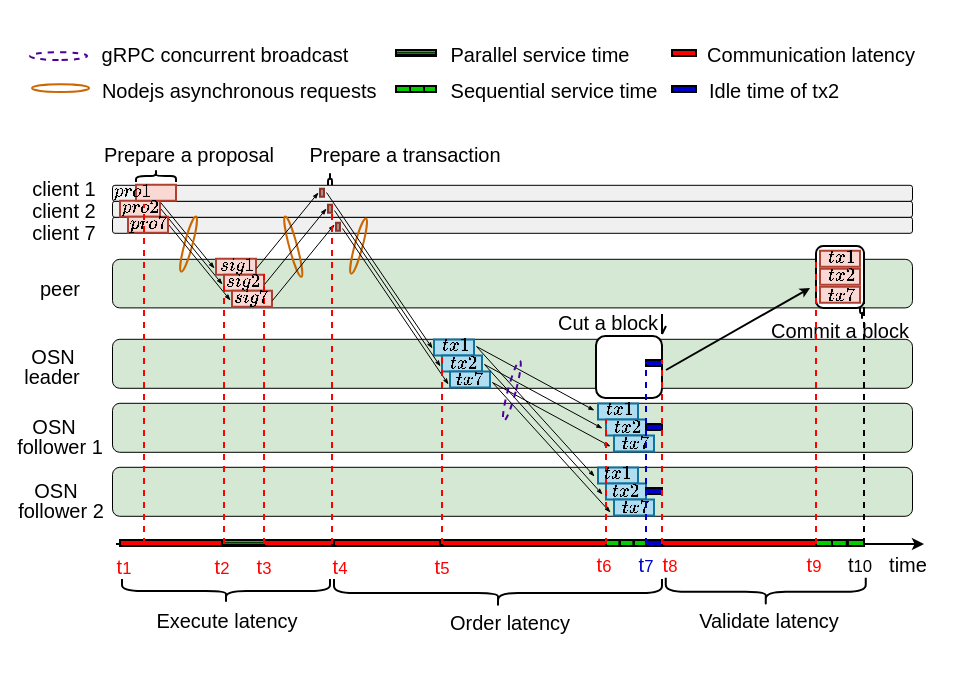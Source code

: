 <mxfile version="21.1.2" type="device">
  <diagram id="0vhZ1a2vEWbwYD3_x5Hq" name="第 1 页">
    <mxGraphModel dx="1014" dy="617" grid="1" gridSize="10" guides="1" tooltips="1" connect="1" arrows="1" fold="1" page="1" pageScale="1" pageWidth="827" pageHeight="1169" math="1" shadow="0">
      <root>
        <mxCell id="0" />
        <mxCell id="1" parent="0" />
        <mxCell id="Fxq-wvsZDKYLinho3GOP-20" value="" style="rounded=1;whiteSpace=wrap;html=1;strokeWidth=0.5;fillColor=#D5E8D4;strokeColor=#000000;" parent="1" vertex="1">
          <mxGeometry x="171" y="567.4" width="400" height="24.5" as="geometry" />
        </mxCell>
        <mxCell id="Fxq-wvsZDKYLinho3GOP-19" value="" style="rounded=1;whiteSpace=wrap;html=1;strokeWidth=0.5;fillColor=#D5E8D4;strokeColor=#000000;" parent="1" vertex="1">
          <mxGeometry x="171" y="527.4" width="400" height="24.3" as="geometry" />
        </mxCell>
        <mxCell id="Fxq-wvsZDKYLinho3GOP-18" value="" style="rounded=1;whiteSpace=wrap;html=1;strokeWidth=0.5;fillColor=#F0F0F0;strokeColor=#000000;" parent="1" vertex="1">
          <mxGeometry x="171" y="506.4" width="400" height="8" as="geometry" />
        </mxCell>
        <mxCell id="Fxq-wvsZDKYLinho3GOP-17" value="" style="rounded=1;whiteSpace=wrap;html=1;strokeWidth=0.5;fillColor=#F0F0F0;strokeColor=#000000;" parent="1" vertex="1">
          <mxGeometry x="171" y="498.4" width="400" height="8" as="geometry" />
        </mxCell>
        <mxCell id="Ra1UkYBC7Bc8kQ_S5JcI-1" value="" style="rounded=1;whiteSpace=wrap;html=1;strokeWidth=0.5;fillColor=#F0F0F0;strokeColor=#000000;glass=0;" parent="1" vertex="1">
          <mxGeometry x="171" y="490.4" width="400" height="8" as="geometry" />
        </mxCell>
        <mxCell id="Trnzre_r4BiW6Tw0E5rN-30" value="" style="shape=curlyBracket;whiteSpace=wrap;html=1;rounded=1;flipH=1;rotation=-90;" parent="1" vertex="1">
          <mxGeometry x="190" y="476" width="6" height="20" as="geometry" />
        </mxCell>
        <mxCell id="Trnzre_r4BiW6Tw0E5rN-31" value="&lt;h6 style=&quot;font-size: 10px;&quot;&gt;&lt;span style=&quot;font-weight: normal;&quot;&gt;&lt;font style=&quot;font-size: 10px; line-height: 0.2;&quot;&gt;Prepare a&amp;nbsp;&lt;/font&gt;proposal&lt;/span&gt;&lt;/h6&gt;" style="text;html=1;strokeColor=none;fillColor=none;align=center;verticalAlign=middle;whiteSpace=wrap;rounded=0;" parent="1" vertex="1">
          <mxGeometry x="160" y="447.33" width="99" height="55" as="geometry" />
        </mxCell>
        <mxCell id="Trnzre_r4BiW6Tw0E5rN-66" value="" style="shape=curlyBracket;whiteSpace=wrap;html=1;rounded=1;flipH=1;rotation=-90;" parent="1" vertex="1">
          <mxGeometry x="277" y="486.5" width="6" height="2" as="geometry" />
        </mxCell>
        <mxCell id="Trnzre_r4BiW6Tw0E5rN-67" value="&lt;h6 style=&quot;font-size: 10px;&quot;&gt;&lt;span style=&quot;font-weight: normal;&quot;&gt;&lt;font style=&quot;font-size: 10px; line-height: 0.2;&quot;&gt;Prepare a&amp;nbsp;&lt;/font&gt;transaction&lt;/span&gt;&lt;/h6&gt;" style="text;html=1;strokeColor=none;fillColor=none;align=center;verticalAlign=middle;whiteSpace=wrap;rounded=0;" parent="1" vertex="1">
          <mxGeometry x="264.25" y="447" width="106.75" height="55" as="geometry" />
        </mxCell>
        <mxCell id="Trnzre_r4BiW6Tw0E5rN-139" value="" style="verticalLabelPosition=bottom;verticalAlign=top;html=1;shape=mxgraph.basic.rect;fillColor2=none;strokeWidth=1;size=20;indent=5;fontSize=7;fillColor=#A38E8B;strokeColor=#8C3428;" parent="1" vertex="1">
          <mxGeometry x="275" y="492.33" width="2" height="4" as="geometry" />
        </mxCell>
        <mxCell id="Trnzre_r4BiW6Tw0E5rN-186" value="" style="strokeWidth=1;html=1;shape=mxgraph.flowchart.start_1;whiteSpace=wrap;labelBackgroundColor=none;fontSize=5;fillColor=none;rotation=90;strokeColor=#CC6600;fontStyle=1" parent="1" vertex="1">
          <mxGeometry x="143.31" y="427.79" width="3.94" height="28.51" as="geometry" />
        </mxCell>
        <mxCell id="Trnzre_r4BiW6Tw0E5rN-187" value="&lt;h6 style=&quot;&quot;&gt;&lt;font style=&quot;line-height: 0.2; font-weight: normal; font-size: 10px;&quot;&gt;Nodejs asynchronous requests&amp;nbsp;&lt;/font&gt;&lt;/h6&gt;" style="text;html=1;strokeColor=none;fillColor=none;align=center;verticalAlign=middle;whiteSpace=wrap;rounded=0;" parent="1" vertex="1">
          <mxGeometry x="161.25" y="416" width="149.75" height="55" as="geometry" />
        </mxCell>
        <mxCell id="Trnzre_r4BiW6Tw0E5rN-189" value="" style="strokeWidth=1;html=1;shape=mxgraph.flowchart.start_1;whiteSpace=wrap;labelBackgroundColor=none;fontSize=5;fillColor=none;rotation=90;dashed=1;strokeColor=#4C0099;fontStyle=1" parent="1" vertex="1">
          <mxGeometry x="142.31" y="411.79" width="3.94" height="28.51" as="geometry" />
        </mxCell>
        <mxCell id="Trnzre_r4BiW6Tw0E5rN-190" value="&lt;h6 style=&quot;&quot;&gt;&lt;font style=&quot;line-height: 0.2; font-weight: normal; font-size: 10px;&quot;&gt;gRPC concurrent broadcast&lt;/font&gt;&lt;/h6&gt;" style="text;html=1;strokeColor=none;fillColor=none;align=center;verticalAlign=middle;whiteSpace=wrap;rounded=0;" parent="1" vertex="1">
          <mxGeometry x="142.25" y="410" width="170.75" height="32" as="geometry" />
        </mxCell>
        <mxCell id="Trnzre_r4BiW6Tw0E5rN-220" value="&lt;h6 style=&quot;&quot;&gt;&lt;font style=&quot;font-weight: normal; font-size: 10px;&quot;&gt;client 1&lt;/font&gt;&lt;/h6&gt;" style="text;html=1;strokeColor=none;fillColor=none;align=center;verticalAlign=middle;whiteSpace=wrap;rounded=0;" parent="1" vertex="1">
          <mxGeometry x="117.25" y="464" width="60" height="55" as="geometry" />
        </mxCell>
        <mxCell id="Trnzre_r4BiW6Tw0E5rN-232" value="" style="shape=curlyBracket;whiteSpace=wrap;html=1;rounded=1;flipH=0;rotation=-90;flipV=1;" parent="1" vertex="1">
          <mxGeometry x="543" y="553.5" width="6" height="2" as="geometry" />
        </mxCell>
        <mxCell id="Trnzre_r4BiW6Tw0E5rN-237" value="&lt;h6 style=&quot;&quot;&gt;&lt;font style=&quot;font-size: 10px; font-weight: normal;&quot;&gt;time&lt;/font&gt;&lt;/h6&gt;" style="text;html=1;strokeColor=none;fillColor=none;align=center;verticalAlign=middle;whiteSpace=wrap;rounded=0;" parent="1" vertex="1">
          <mxGeometry x="539" y="652" width="60" height="55" as="geometry" />
        </mxCell>
        <mxCell id="Trnzre_r4BiW6Tw0E5rN-258" value="" style="shape=curlyBracket;whiteSpace=wrap;html=1;rounded=1;flipH=1;rotation=90;" parent="1" vertex="1">
          <mxGeometry x="222" y="641.45" width="12" height="104" as="geometry" />
        </mxCell>
        <mxCell id="Trnzre_r4BiW6Tw0E5rN-263" value="&lt;h6 style=&quot;&quot;&gt;&lt;span style=&quot;font-weight: 400;&quot;&gt;&lt;font style=&quot;font-size: 10px;&quot;&gt;Execute latency&lt;/font&gt;&lt;/span&gt;&lt;/h6&gt;" style="text;html=1;strokeColor=none;fillColor=none;align=center;verticalAlign=middle;whiteSpace=wrap;rounded=0;" parent="1" vertex="1">
          <mxGeometry x="186" y="680" width="85" height="55" as="geometry" />
        </mxCell>
        <mxCell id="Trnzre_r4BiW6Tw0E5rN-264" value="" style="shape=curlyBracket;whiteSpace=wrap;html=1;rounded=1;flipH=1;rotation=90;" parent="1" vertex="1">
          <mxGeometry x="357" y="612.5" width="14" height="164" as="geometry" />
        </mxCell>
        <UserObject label="&lt;font color=&quot;#ff0000&quot; style=&quot;&quot;&gt;&lt;span style=&quot;font-size: 10px;&quot;&gt;t&lt;/span&gt;&lt;span style=&quot;font-size: 8.333px;&quot;&gt;4&lt;/span&gt;&lt;/font&gt;" placeholders="1" name="Variable" id="Trnzre_r4BiW6Tw0E5rN-265">
          <mxCell style="text;html=1;strokeColor=none;fillColor=none;align=center;verticalAlign=middle;whiteSpace=wrap;overflow=hidden;dashed=1;labelBackgroundColor=none;fontSize=5;fontColor=#000000;" parent="1" vertex="1">
            <mxGeometry x="245" y="671" width="80" height="20" as="geometry" />
          </mxCell>
        </UserObject>
        <mxCell id="Trnzre_r4BiW6Tw0E5rN-266" value="&lt;h6 style=&quot;&quot;&gt;&lt;font size=&quot;1&quot; style=&quot;&quot;&gt;&lt;span style=&quot;font-weight: normal;&quot;&gt;Order latency&lt;/span&gt;&lt;/font&gt;&lt;/h6&gt;" style="text;html=1;strokeColor=none;fillColor=none;align=center;verticalAlign=middle;whiteSpace=wrap;rounded=0;" parent="1" vertex="1">
          <mxGeometry x="328.25" y="681" width="83.75" height="55" as="geometry" />
        </mxCell>
        <mxCell id="Trnzre_r4BiW6Tw0E5rN-268" value="&lt;h6 style=&quot;&quot;&gt;&lt;font size=&quot;1&quot; style=&quot;&quot;&gt;&lt;span style=&quot;font-weight: normal;&quot;&gt;Validate latency&lt;/span&gt;&lt;/font&gt;&lt;/h6&gt;" style="text;html=1;strokeColor=none;fillColor=none;align=center;verticalAlign=middle;whiteSpace=wrap;rounded=0;" parent="1" vertex="1">
          <mxGeometry x="457.25" y="680" width="84.75" height="55" as="geometry" />
        </mxCell>
        <mxCell id="vXWSQ5Rv11uB9TsXxkIm-41" value="&lt;h6 style=&quot;&quot;&gt;&lt;font style=&quot;font-weight: normal; font-size: 10px;&quot;&gt;OSN&lt;/font&gt;&lt;/h6&gt;" style="text;html=1;strokeColor=none;fillColor=none;align=center;verticalAlign=middle;whiteSpace=wrap;rounded=0;" parent="1" vertex="1">
          <mxGeometry x="134" y="548" width="15.25" height="55" as="geometry" />
        </mxCell>
        <mxCell id="vXWSQ5Rv11uB9TsXxkIm-64" value="" style="endArrow=classic;html=1;rounded=0;fontSize=7;strokeColor=#000000;strokeWidth=1;endSize=3;startSize=3;" parent="1" edge="1">
          <mxGeometry width="50" height="50" relative="1" as="geometry">
            <mxPoint x="173" y="670" as="sourcePoint" />
            <mxPoint x="577" y="670" as="targetPoint" />
          </mxGeometry>
        </mxCell>
        <UserObject label="&lt;font color=&quot;#ff0000&quot; style=&quot;&quot;&gt;&lt;span style=&quot;font-size: 10px;&quot;&gt;t&lt;/span&gt;&lt;span style=&quot;font-size: 8.333px;&quot;&gt;1&lt;/span&gt;&lt;/font&gt;" placeholders="1" name="Variable" id="vXWSQ5Rv11uB9TsXxkIm-89">
          <mxCell style="text;html=1;strokeColor=none;fillColor=none;align=center;verticalAlign=middle;whiteSpace=wrap;overflow=hidden;dashed=1;labelBackgroundColor=none;fontSize=5;fontColor=#000000;" parent="1" vertex="1">
            <mxGeometry x="137" y="671" width="80" height="20" as="geometry" />
          </mxCell>
        </UserObject>
        <mxCell id="Trnzre_r4BiW6Tw0E5rN-50" value="" style="endArrow=classicThin;html=1;rounded=0;fontSize=1;fontColor=#000000;strokeColor=#000000;strokeWidth=0.5;endSize=2;startSize=2;jumpSize=3;endFill=1;" parent="1" edge="1">
          <mxGeometry width="50" height="50" relative="1" as="geometry">
            <mxPoint x="191" y="494" as="sourcePoint" />
            <mxPoint x="222" y="532" as="targetPoint" />
          </mxGeometry>
        </mxCell>
        <mxCell id="Ra1UkYBC7Bc8kQ_S5JcI-10" value="&lt;h6 style=&quot;&quot;&gt;&lt;font style=&quot;font-weight: normal; font-size: 10px;&quot;&gt;peer&lt;/font&gt;&lt;/h6&gt;" style="text;html=1;strokeColor=none;fillColor=none;align=center;verticalAlign=middle;whiteSpace=wrap;rounded=0;" parent="1" vertex="1">
          <mxGeometry x="115.25" y="514" width="60" height="55" as="geometry" />
        </mxCell>
        <mxCell id="Ra1UkYBC7Bc8kQ_S5JcI-31" value="" style="verticalLabelPosition=bottom;verticalAlign=top;html=1;shape=mxgraph.basic.rect;fillColor2=none;strokeWidth=1;size=20;indent=5;fontSize=7;fillColor=#b1ddf0;strokeColor=#10739e;" parent="1" vertex="1">
          <mxGeometry x="332" y="567.8" width="20" height="8" as="geometry" />
        </mxCell>
        <mxCell id="vXWSQ5Rv11uB9TsXxkIm-88" value="" style="endArrow=classic;html=1;rounded=0;fontSize=1;fontColor=#000000;strokeColor=#000000;strokeWidth=1;endSize=2;startSize=2;jumpSize=3;" parent="1" edge="1">
          <mxGeometry width="50" height="50" relative="1" as="geometry">
            <mxPoint x="448" y="583" as="sourcePoint" />
            <mxPoint x="520" y="542" as="targetPoint" />
          </mxGeometry>
        </mxCell>
        <mxCell id="Ra1UkYBC7Bc8kQ_S5JcI-63" value="" style="shape=curlyBracket;whiteSpace=wrap;html=1;rounded=1;flipH=1;rotation=90;" parent="1" vertex="1">
          <mxGeometry x="490.88" y="643.88" width="14" height="100" as="geometry" />
        </mxCell>
        <mxCell id="Ra1UkYBC7Bc8kQ_S5JcI-69" value="&lt;font style=&quot;font-size: 8px;&quot;&gt;$$tx1$$&lt;/font&gt;" style="text;html=1;strokeColor=none;fillColor=none;align=center;verticalAlign=middle;whiteSpace=wrap;rounded=0;fontColor=#000000;" parent="1" vertex="1">
          <mxGeometry x="313.25" y="560" width="60" height="22" as="geometry" />
        </mxCell>
        <mxCell id="vXWSQ5Rv11uB9TsXxkIm-30" value="" style="strokeWidth=1;html=1;shape=mxgraph.flowchart.start_1;whiteSpace=wrap;labelBackgroundColor=none;fontSize=5;rotation=15;fillColor=none;strokeColor=#CC6600;" parent="1" vertex="1">
          <mxGeometry x="207.31" y="505.79" width="3.94" height="28.51" as="geometry" />
        </mxCell>
        <mxCell id="vXWSQ5Rv11uB9TsXxkIm-38" value="" style="strokeWidth=1;html=1;shape=mxgraph.flowchart.start_1;whiteSpace=wrap;labelBackgroundColor=none;fontSize=5;fontColor=#000000;fillColor=none;rotation=-15;strokeColor=#CC6600;" parent="1" vertex="1">
          <mxGeometry x="259.66" y="505.74" width="3.94" height="31.21" as="geometry" />
        </mxCell>
        <mxCell id="vXWSQ5Rv11uB9TsXxkIm-53" value="" style="strokeWidth=1;html=1;shape=mxgraph.flowchart.start_1;whiteSpace=wrap;labelBackgroundColor=none;fontSize=5;fillColor=none;rotation=15;strokeColor=#CC6600;" parent="1" vertex="1">
          <mxGeometry x="292.31" y="506.79" width="3.94" height="28.51" as="geometry" />
        </mxCell>
        <mxCell id="aoACPO_KVNHL25JApvIy-1" value="&lt;h6 style=&quot;&quot;&gt;&lt;font style=&quot;font-weight: normal; font-size: 10px;&quot;&gt;leader&lt;/font&gt;&lt;/h6&gt;" style="text;html=1;strokeColor=none;fillColor=none;align=center;verticalAlign=middle;whiteSpace=wrap;rounded=0;" parent="1" vertex="1">
          <mxGeometry x="123" y="558" width="36.25" height="55" as="geometry" />
        </mxCell>
        <mxCell id="aoACPO_KVNHL25JApvIy-4" value="&lt;h6 style=&quot;&quot;&gt;&lt;font style=&quot;font-weight: normal; font-size: 10px;&quot;&gt;OSN&lt;/font&gt;&lt;/h6&gt;" style="text;html=1;strokeColor=none;fillColor=none;align=center;verticalAlign=middle;whiteSpace=wrap;rounded=0;" parent="1" vertex="1">
          <mxGeometry x="131" y="583" width="22.25" height="55" as="geometry" />
        </mxCell>
        <mxCell id="aoACPO_KVNHL25JApvIy-5" value="&lt;h6 style=&quot;&quot;&gt;&lt;font style=&quot;font-weight: normal; font-size: 10px;&quot;&gt;follower 1&lt;/font&gt;&lt;/h6&gt;" style="text;html=1;strokeColor=none;fillColor=none;align=center;verticalAlign=middle;whiteSpace=wrap;rounded=0;" parent="1" vertex="1">
          <mxGeometry x="121" y="593" width="48.25" height="55" as="geometry" />
        </mxCell>
        <mxCell id="aoACPO_KVNHL25JApvIy-6" value="&lt;h6 style=&quot;&quot;&gt;&lt;font style=&quot;font-weight: normal; font-size: 10px;&quot;&gt;follower 2&lt;/font&gt;&lt;/h6&gt;" style="text;html=1;strokeColor=none;fillColor=none;align=center;verticalAlign=middle;whiteSpace=wrap;rounded=0;" parent="1" vertex="1">
          <mxGeometry x="122" y="625" width="47.25" height="55" as="geometry" />
        </mxCell>
        <mxCell id="aoACPO_KVNHL25JApvIy-7" value="&lt;h6 style=&quot;&quot;&gt;&lt;font style=&quot;font-weight: normal; font-size: 10px;&quot;&gt;OSN&lt;/font&gt;&lt;/h6&gt;" style="text;html=1;strokeColor=none;fillColor=none;align=center;verticalAlign=middle;whiteSpace=wrap;rounded=0;" parent="1" vertex="1">
          <mxGeometry x="129" y="615" width="28.25" height="55" as="geometry" />
        </mxCell>
        <mxCell id="FMVHNKBBkChkBREBz5Vj-24" value="" style="endArrow=none;html=1;rounded=0;fontSize=7;strokeColor=#000000;strokeWidth=1;fillColor=#dae8fc;" parent="1" edge="1">
          <mxGeometry width="50" height="50" relative="1" as="geometry">
            <mxPoint x="247" y="670" as="sourcePoint" />
            <mxPoint x="227" y="670" as="targetPoint" />
          </mxGeometry>
        </mxCell>
        <mxCell id="FMVHNKBBkChkBREBz5Vj-28" value="&lt;h6 style=&quot;font-size: 10px;&quot;&gt;&lt;span style=&quot;font-weight: 400;&quot;&gt;Cut a block&lt;/span&gt;&lt;/h6&gt;" style="text;html=1;strokeColor=none;fillColor=none;align=center;verticalAlign=middle;whiteSpace=wrap;rounded=0;" parent="1" vertex="1">
          <mxGeometry x="389.25" y="531" width="60" height="55" as="geometry" />
        </mxCell>
        <UserObject label="&lt;font color=&quot;#ff0000&quot;&gt;&lt;span style=&quot;font-size: 10px;&quot;&gt;t&lt;/span&gt;&lt;span style=&quot;font-size: 8.333px;&quot;&gt;8&lt;/span&gt;&lt;/font&gt;" placeholders="1" name="Variable" id="HjVRoFES-z4ZsDLajOuJ-17">
          <mxCell style="text;html=1;strokeColor=none;fillColor=none;align=center;verticalAlign=middle;whiteSpace=wrap;overflow=hidden;dashed=1;labelBackgroundColor=none;fontSize=5;fontColor=#000000;" parent="1" vertex="1">
            <mxGeometry x="410" y="670" width="80" height="20" as="geometry" />
          </mxCell>
        </UserObject>
        <UserObject label="&lt;span style=&quot;font-size: 10px;&quot;&gt;t&lt;/span&gt;&lt;span style=&quot;font-size: 8.333px;&quot;&gt;10&lt;/span&gt;" placeholders="1" name="Variable" id="HjVRoFES-z4ZsDLajOuJ-19">
          <mxCell style="text;html=1;strokeColor=none;fillColor=none;align=center;verticalAlign=middle;whiteSpace=wrap;overflow=hidden;dashed=1;labelBackgroundColor=none;fontSize=5;fontColor=#000000;" parent="1" vertex="1">
            <mxGeometry x="505" y="670" width="80" height="20" as="geometry" />
          </mxCell>
        </UserObject>
        <mxCell id="R_TfO7n2XVrTC__6ODI5-11" value="" style="rounded=1;whiteSpace=wrap;html=1;" parent="1" vertex="1">
          <mxGeometry x="413" y="566" width="33" height="31" as="geometry" />
        </mxCell>
        <mxCell id="FMVHNKBBkChkBREBz5Vj-29" value="&lt;h6 style=&quot;font-size: 10px;&quot;&gt;&lt;span style=&quot;font-weight: 400;&quot;&gt;Commit a block&lt;/span&gt;&lt;/h6&gt;" style="text;html=1;strokeColor=none;fillColor=none;align=center;verticalAlign=middle;whiteSpace=wrap;rounded=0;" parent="1" vertex="1">
          <mxGeometry x="498.25" y="535" width="73.75" height="55" as="geometry" />
        </mxCell>
        <UserObject label="&lt;font color=&quot;#0000cc&quot;&gt;&lt;span style=&quot;font-size: 10px;&quot;&gt;t&lt;/span&gt;&lt;span style=&quot;font-size: 8.333px;&quot;&gt;7&lt;/span&gt;&lt;/font&gt;" placeholders="1" name="Variable" id="R_TfO7n2XVrTC__6ODI5-14">
          <mxCell style="text;html=1;strokeColor=none;fillColor=none;align=center;verticalAlign=middle;whiteSpace=wrap;overflow=hidden;dashed=1;labelBackgroundColor=none;fontSize=5;fontColor=#000000;" parent="1" vertex="1">
            <mxGeometry x="398" y="670" width="80" height="20" as="geometry" />
          </mxCell>
        </UserObject>
        <UserObject label="&lt;font color=&quot;#ff0000&quot; style=&quot;&quot;&gt;&lt;span style=&quot;font-size: 10px;&quot;&gt;t&lt;/span&gt;&lt;span style=&quot;font-size: 8.333px;&quot;&gt;2&lt;/span&gt;&lt;/font&gt;" placeholders="1" name="Variable" id="PxduduCyMUjNgnI8uYfy-7">
          <mxCell style="text;html=1;strokeColor=none;fillColor=none;align=center;verticalAlign=middle;whiteSpace=wrap;overflow=hidden;dashed=1;labelBackgroundColor=none;fontSize=5;fontColor=#000000;" parent="1" vertex="1">
            <mxGeometry x="186" y="671" width="80" height="20" as="geometry" />
          </mxCell>
        </UserObject>
        <UserObject label="&lt;font color=&quot;#ff0000&quot; style=&quot;&quot;&gt;&lt;span style=&quot;font-size: 10px;&quot;&gt;t&lt;/span&gt;&lt;span style=&quot;font-size: 8.333px;&quot;&gt;3&lt;/span&gt;&lt;/font&gt;" placeholders="1" name="Variable" id="PxduduCyMUjNgnI8uYfy-8">
          <mxCell style="text;html=1;strokeColor=none;fillColor=none;align=center;verticalAlign=middle;whiteSpace=wrap;overflow=hidden;dashed=1;labelBackgroundColor=none;fontSize=5;fontColor=#000000;" parent="1" vertex="1">
            <mxGeometry x="207" y="671" width="80" height="20" as="geometry" />
          </mxCell>
        </UserObject>
        <UserObject label="&lt;font color=&quot;#ff0000&quot; style=&quot;&quot;&gt;&lt;span style=&quot;font-size: 10px;&quot;&gt;t&lt;/span&gt;&lt;span style=&quot;font-size: 8.333px;&quot;&gt;5&lt;/span&gt;&lt;/font&gt;" placeholders="1" name="Variable" id="PxduduCyMUjNgnI8uYfy-11">
          <mxCell style="text;html=1;strokeColor=none;fillColor=none;align=center;verticalAlign=middle;whiteSpace=wrap;overflow=hidden;dashed=1;labelBackgroundColor=none;fontSize=5;fontColor=#000000;" parent="1" vertex="1">
            <mxGeometry x="296" y="671" width="80" height="20" as="geometry" />
          </mxCell>
        </UserObject>
        <UserObject label="&lt;font color=&quot;#ff0000&quot; style=&quot;&quot;&gt;&lt;span style=&quot;font-size: 10px;&quot;&gt;t&lt;/span&gt;&lt;span style=&quot;font-size: 8.333px;&quot;&gt;6&lt;/span&gt;&lt;/font&gt;" placeholders="1" name="Variable" id="PxduduCyMUjNgnI8uYfy-17">
          <mxCell style="text;html=1;strokeColor=none;fillColor=none;align=center;verticalAlign=middle;whiteSpace=wrap;overflow=hidden;dashed=1;labelBackgroundColor=none;fontSize=5;fontColor=#000000;" parent="1" vertex="1">
            <mxGeometry x="377" y="670" width="80" height="20" as="geometry" />
          </mxCell>
        </UserObject>
        <UserObject label="&lt;font color=&quot;#ff0000&quot;&gt;&lt;span style=&quot;font-size: 10px;&quot;&gt;t&lt;/span&gt;&lt;span style=&quot;font-size: 8.333px;&quot;&gt;9&lt;/span&gt;&lt;/font&gt;" placeholders="1" name="Variable" id="PxduduCyMUjNgnI8uYfy-20">
          <mxCell style="text;html=1;strokeColor=none;fillColor=none;align=center;verticalAlign=middle;whiteSpace=wrap;overflow=hidden;dashed=1;labelBackgroundColor=none;fontSize=5;fontColor=#000000;" parent="1" vertex="1">
            <mxGeometry x="482" y="670" width="80" height="20" as="geometry" />
          </mxCell>
        </UserObject>
        <mxCell id="wejyW3TpLPZqRhK-sgEW-1" value="" style="rounded=0;whiteSpace=wrap;html=1;fillColor=#0000CC;" parent="1" vertex="1">
          <mxGeometry x="438" y="668" width="8" height="3" as="geometry" />
        </mxCell>
        <mxCell id="wejyW3TpLPZqRhK-sgEW-5" value="" style="rounded=0;whiteSpace=wrap;html=1;fillColor=#FF0000;" parent="1" vertex="1">
          <mxGeometry x="446" y="668" width="77" height="3" as="geometry" />
        </mxCell>
        <mxCell id="wejyW3TpLPZqRhK-sgEW-7" value="" style="rounded=0;whiteSpace=wrap;html=1;fillColor=#FF0000;" parent="1" vertex="1">
          <mxGeometry x="175" y="668" width="51" height="3" as="geometry" />
        </mxCell>
        <mxCell id="wejyW3TpLPZqRhK-sgEW-8" value="" style="rounded=0;whiteSpace=wrap;html=1;fillColor=#00CC00;" parent="1" vertex="1">
          <mxGeometry x="227" y="668" width="20" height="3" as="geometry" />
        </mxCell>
        <mxCell id="wejyW3TpLPZqRhK-sgEW-9" value="" style="rounded=0;whiteSpace=wrap;html=1;fillColor=#FF0000;" parent="1" vertex="1">
          <mxGeometry x="247" y="668" width="34" height="3" as="geometry" />
        </mxCell>
        <mxCell id="wejyW3TpLPZqRhK-sgEW-10" value="" style="rounded=0;whiteSpace=wrap;html=1;fillColor=#FF0000;" parent="1" vertex="1">
          <mxGeometry x="282" y="668" width="53" height="3" as="geometry" />
        </mxCell>
        <mxCell id="wejyW3TpLPZqRhK-sgEW-11" value="" style="rounded=0;whiteSpace=wrap;html=1;fillColor=#FF0000;" parent="1" vertex="1">
          <mxGeometry x="336" y="668" width="82" height="3" as="geometry" />
        </mxCell>
        <mxCell id="wejyW3TpLPZqRhK-sgEW-15" value="" style="rounded=0;whiteSpace=wrap;html=1;fillColor=#0000CC;" parent="1" vertex="1">
          <mxGeometry x="438" y="578" width="8" height="3" as="geometry" />
        </mxCell>
        <mxCell id="wejyW3TpLPZqRhK-sgEW-18" value="" style="rounded=0;whiteSpace=wrap;html=1;fillColor=#00CC00;" parent="1" vertex="1">
          <mxGeometry x="418" y="668" width="6.7" height="3" as="geometry" />
        </mxCell>
        <mxCell id="wejyW3TpLPZqRhK-sgEW-21" value="" style="rounded=0;whiteSpace=wrap;html=1;fillColor=#00CC00;" parent="1" vertex="1">
          <mxGeometry x="425" y="668" width="6.7" height="3" as="geometry" />
        </mxCell>
        <mxCell id="wejyW3TpLPZqRhK-sgEW-22" value="" style="rounded=0;whiteSpace=wrap;html=1;fillColor=#00CC00;" parent="1" vertex="1">
          <mxGeometry x="432" y="668" width="6" height="3" as="geometry" />
        </mxCell>
        <mxCell id="wejyW3TpLPZqRhK-sgEW-24" value="" style="rounded=0;whiteSpace=wrap;html=1;fillColor=#00CC00;" parent="1" vertex="1">
          <mxGeometry x="523" y="668" width="8" height="3" as="geometry" />
        </mxCell>
        <mxCell id="wejyW3TpLPZqRhK-sgEW-25" value="" style="rounded=0;whiteSpace=wrap;html=1;fillColor=#00CC00;" parent="1" vertex="1">
          <mxGeometry x="531" y="668" width="7.4" height="3" as="geometry" />
        </mxCell>
        <mxCell id="wejyW3TpLPZqRhK-sgEW-27" value="" style="rounded=0;whiteSpace=wrap;html=1;fillColor=#00CC00;" parent="1" vertex="1">
          <mxGeometry x="539" y="668" width="8" height="3" as="geometry" />
        </mxCell>
        <mxCell id="yO8zG4FUuS4UY9r1wQg6-3" value="" style="endArrow=none;html=1;rounded=0;strokeWidth=0.5;" parent="1" edge="1">
          <mxGeometry width="50" height="50" relative="1" as="geometry">
            <mxPoint x="227" y="670" as="sourcePoint" />
            <mxPoint x="247" y="670" as="targetPoint" />
          </mxGeometry>
        </mxCell>
        <mxCell id="yO8zG4FUuS4UY9r1wQg6-4" value="" style="endArrow=none;html=1;rounded=0;strokeWidth=0.5;" parent="1" edge="1">
          <mxGeometry width="50" height="50" relative="1" as="geometry">
            <mxPoint x="227" y="669.15" as="sourcePoint" />
            <mxPoint x="247" y="669.15" as="targetPoint" />
          </mxGeometry>
        </mxCell>
        <mxCell id="pCSCM9EgIc3GYl6bfJL9-2" value="" style="endArrow=none;html=1;rounded=0;fontSize=7;strokeColor=#000000;strokeWidth=1;fillColor=#dae8fc;" parent="1" edge="1">
          <mxGeometry width="50" height="50" relative="1" as="geometry">
            <mxPoint x="333" y="425" as="sourcePoint" />
            <mxPoint x="313" y="425" as="targetPoint" />
          </mxGeometry>
        </mxCell>
        <mxCell id="pCSCM9EgIc3GYl6bfJL9-3" value="" style="rounded=0;whiteSpace=wrap;html=1;fillColor=#00CC00;" parent="1" vertex="1">
          <mxGeometry x="313" y="423" width="20" height="3" as="geometry" />
        </mxCell>
        <mxCell id="pCSCM9EgIc3GYl6bfJL9-4" value="" style="endArrow=none;html=1;rounded=0;strokeWidth=0.5;" parent="1" edge="1">
          <mxGeometry width="50" height="50" relative="1" as="geometry">
            <mxPoint x="313" y="425" as="sourcePoint" />
            <mxPoint x="333" y="425" as="targetPoint" />
          </mxGeometry>
        </mxCell>
        <mxCell id="pCSCM9EgIc3GYl6bfJL9-5" value="" style="endArrow=none;html=1;rounded=0;strokeWidth=0.5;" parent="1" edge="1">
          <mxGeometry width="50" height="50" relative="1" as="geometry">
            <mxPoint x="313" y="424.15" as="sourcePoint" />
            <mxPoint x="333" y="424.15" as="targetPoint" />
          </mxGeometry>
        </mxCell>
        <mxCell id="pCSCM9EgIc3GYl6bfJL9-6" value="" style="rounded=0;whiteSpace=wrap;html=1;fillColor=#00CC00;" parent="1" vertex="1">
          <mxGeometry x="313" y="441" width="7.4" height="3" as="geometry" />
        </mxCell>
        <mxCell id="pCSCM9EgIc3GYl6bfJL9-7" value="" style="rounded=0;whiteSpace=wrap;html=1;fillColor=#00CC00;" parent="1" vertex="1">
          <mxGeometry x="320" y="441" width="7.4" height="3" as="geometry" />
        </mxCell>
        <mxCell id="pCSCM9EgIc3GYl6bfJL9-8" value="" style="rounded=0;whiteSpace=wrap;html=1;fillColor=#00CC00;" parent="1" vertex="1">
          <mxGeometry x="327" y="441" width="6" height="3" as="geometry" />
        </mxCell>
        <mxCell id="Fxq-wvsZDKYLinho3GOP-8" value="" style="endArrow=classicThin;html=1;rounded=0;fontSize=1;fontColor=#000000;strokeColor=#000000;strokeWidth=0.5;endSize=2;startSize=2;jumpSize=3;endFill=1;" parent="1" edge="1">
          <mxGeometry width="50" height="50" relative="1" as="geometry">
            <mxPoint x="195" y="502" as="sourcePoint" />
            <mxPoint x="226" y="540" as="targetPoint" />
          </mxGeometry>
        </mxCell>
        <mxCell id="Fxq-wvsZDKYLinho3GOP-9" value="" style="endArrow=classicThin;html=1;rounded=0;fontSize=1;fontColor=#000000;strokeColor=#000000;strokeWidth=0.5;endSize=2;startSize=2;jumpSize=3;endFill=1;" parent="1" edge="1">
          <mxGeometry width="50" height="50" relative="1" as="geometry">
            <mxPoint x="199" y="510" as="sourcePoint" />
            <mxPoint x="230" y="548" as="targetPoint" />
          </mxGeometry>
        </mxCell>
        <mxCell id="Ra1UkYBC7Bc8kQ_S5JcI-3" value="" style="verticalLabelPosition=bottom;verticalAlign=top;html=1;shape=mxgraph.basic.rect;fillColor2=none;strokeWidth=1;size=20;indent=5;fontSize=7;fillColor=#fad9d5;strokeColor=#ae4132;" parent="1" vertex="1">
          <mxGeometry x="175" y="498.33" width="20" height="8" as="geometry" />
        </mxCell>
        <mxCell id="Ra1UkYBC7Bc8kQ_S5JcI-4" value="" style="verticalLabelPosition=bottom;verticalAlign=top;html=1;shape=mxgraph.basic.rect;fillColor2=none;strokeWidth=1;size=20;indent=5;fontSize=7;fillColor=#fad9d5;strokeColor=#ae4132;" parent="1" vertex="1">
          <mxGeometry x="179" y="506.33" width="20" height="8" as="geometry" />
        </mxCell>
        <mxCell id="Trnzre_r4BiW6Tw0E5rN-113" value="" style="verticalLabelPosition=bottom;verticalAlign=top;html=1;shape=mxgraph.basic.rect;fillColor2=none;strokeWidth=1;size=20;indent=5;fontSize=7;fillColor=#fad9d5;strokeColor=#ae4132;" parent="1" vertex="1">
          <mxGeometry x="183" y="490.33" width="20" height="8" as="geometry" />
        </mxCell>
        <mxCell id="Ra1UkYBC7Bc8kQ_S5JcI-11" value="" style="verticalLabelPosition=bottom;verticalAlign=top;html=1;shape=mxgraph.basic.rect;fillColor2=none;strokeWidth=1;size=20;indent=5;fontSize=7;fillColor=#fad9d5;strokeColor=#ae4132;" parent="1" vertex="1">
          <mxGeometry x="223" y="527.33" width="20" height="8" as="geometry" />
        </mxCell>
        <mxCell id="Fxq-wvsZDKYLinho3GOP-6" value="" style="verticalLabelPosition=bottom;verticalAlign=top;html=1;shape=mxgraph.basic.rect;fillColor2=none;strokeWidth=1;size=20;indent=5;fontSize=7;fillColor=#fad9d5;strokeColor=#ae4132;" parent="1" vertex="1">
          <mxGeometry x="227" y="535.33" width="20" height="8" as="geometry" />
        </mxCell>
        <mxCell id="Fxq-wvsZDKYLinho3GOP-7" value="" style="verticalLabelPosition=bottom;verticalAlign=top;html=1;shape=mxgraph.basic.rect;fillColor2=none;strokeWidth=1;size=20;indent=5;fontSize=7;fillColor=#fad9d5;strokeColor=#ae4132;" parent="1" vertex="1">
          <mxGeometry x="231" y="543.33" width="20" height="8" as="geometry" />
        </mxCell>
        <mxCell id="Fxq-wvsZDKYLinho3GOP-10" value="" style="endArrow=classicThin;html=1;rounded=0;fontSize=1;fontColor=#000000;strokeColor=#000000;strokeWidth=0.5;endSize=2;startSize=2;jumpSize=3;endFill=1;" parent="1" edge="1">
          <mxGeometry width="50" height="50" relative="1" as="geometry">
            <mxPoint x="243" y="532.0" as="sourcePoint" />
            <mxPoint x="274" y="494" as="targetPoint" />
          </mxGeometry>
        </mxCell>
        <mxCell id="Fxq-wvsZDKYLinho3GOP-11" value="" style="endArrow=classicThin;html=1;rounded=0;fontSize=1;fontColor=#000000;strokeColor=#000000;strokeWidth=0.5;endSize=2;startSize=2;jumpSize=3;endFill=1;" parent="1" edge="1">
          <mxGeometry width="50" height="50" relative="1" as="geometry">
            <mxPoint x="247" y="540.0" as="sourcePoint" />
            <mxPoint x="278" y="502" as="targetPoint" />
          </mxGeometry>
        </mxCell>
        <mxCell id="Fxq-wvsZDKYLinho3GOP-12" value="" style="endArrow=classicThin;html=1;rounded=0;fontSize=1;fontColor=#000000;strokeColor=#000000;strokeWidth=0.5;endSize=2;startSize=2;jumpSize=3;endFill=1;" parent="1" edge="1">
          <mxGeometry width="50" height="50" relative="1" as="geometry">
            <mxPoint x="251" y="548.0" as="sourcePoint" />
            <mxPoint x="282" y="510" as="targetPoint" />
          </mxGeometry>
        </mxCell>
        <mxCell id="Fxq-wvsZDKYLinho3GOP-14" value="" style="verticalLabelPosition=bottom;verticalAlign=top;html=1;shape=mxgraph.basic.rect;fillColor2=none;strokeWidth=1;size=20;indent=5;fontSize=7;fillColor=#A38E8B;strokeColor=#8C3428;" parent="1" vertex="1">
          <mxGeometry x="279" y="500.33" width="2" height="4" as="geometry" />
        </mxCell>
        <mxCell id="Fxq-wvsZDKYLinho3GOP-15" value="" style="verticalLabelPosition=bottom;verticalAlign=top;html=1;shape=mxgraph.basic.rect;fillColor2=none;strokeWidth=1;size=20;indent=5;fontSize=7;fillColor=#A38E8B;strokeColor=#8C3428;" parent="1" vertex="1">
          <mxGeometry x="283" y="509.33" width="2" height="4" as="geometry" />
        </mxCell>
        <mxCell id="Fxq-wvsZDKYLinho3GOP-16" value="" style="endArrow=classicThin;html=1;rounded=0;fontSize=1;fontColor=#000000;strokeColor=#000000;strokeWidth=0.5;endSize=2;startSize=2;jumpSize=3;endFill=1;" parent="1" edge="1">
          <mxGeometry width="50" height="50" relative="1" as="geometry">
            <mxPoint x="278" y="494" as="sourcePoint" />
            <mxPoint x="331" y="572" as="targetPoint" />
          </mxGeometry>
        </mxCell>
        <mxCell id="Fxq-wvsZDKYLinho3GOP-21" value="" style="verticalLabelPosition=bottom;verticalAlign=top;html=1;shape=mxgraph.basic.rect;fillColor2=none;strokeWidth=1;size=20;indent=5;fontSize=7;fillColor=#b1ddf0;strokeColor=#10739e;" parent="1" vertex="1">
          <mxGeometry x="336" y="575.8" width="20" height="8" as="geometry" />
        </mxCell>
        <mxCell id="Fxq-wvsZDKYLinho3GOP-22" value="" style="verticalLabelPosition=bottom;verticalAlign=top;html=1;shape=mxgraph.basic.rect;fillColor2=none;strokeWidth=1;size=20;indent=5;fontSize=7;fillColor=#b1ddf0;strokeColor=#10739e;" parent="1" vertex="1">
          <mxGeometry x="340" y="583.8" width="20" height="8" as="geometry" />
        </mxCell>
        <mxCell id="Fxq-wvsZDKYLinho3GOP-23" value="" style="endArrow=classicThin;html=1;rounded=0;fontSize=1;fontColor=#000000;strokeColor=#000000;strokeWidth=0.5;endSize=2;startSize=2;jumpSize=3;endFill=1;" parent="1" edge="1">
          <mxGeometry width="50" height="50" relative="1" as="geometry">
            <mxPoint x="282" y="503" as="sourcePoint" />
            <mxPoint x="335" y="581" as="targetPoint" />
          </mxGeometry>
        </mxCell>
        <mxCell id="Fxq-wvsZDKYLinho3GOP-24" value="" style="endArrow=classicThin;html=1;rounded=0;fontSize=1;fontColor=#000000;strokeColor=#000000;strokeWidth=0.5;endSize=2;startSize=2;jumpSize=3;endFill=1;" parent="1" edge="1">
          <mxGeometry width="50" height="50" relative="1" as="geometry">
            <mxPoint x="286" y="512" as="sourcePoint" />
            <mxPoint x="339" y="590" as="targetPoint" />
          </mxGeometry>
        </mxCell>
        <mxCell id="Fxq-wvsZDKYLinho3GOP-25" value="" style="rounded=1;whiteSpace=wrap;html=1;strokeWidth=0.5;fillColor=#D5E8D4;strokeColor=#000000;" parent="1" vertex="1">
          <mxGeometry x="171" y="599.4" width="400" height="24.5" as="geometry" />
        </mxCell>
        <mxCell id="Fxq-wvsZDKYLinho3GOP-26" value="" style="verticalLabelPosition=bottom;verticalAlign=top;html=1;shape=mxgraph.basic.rect;fillColor2=none;strokeWidth=1;size=20;indent=5;fontSize=7;fillColor=#b1ddf0;strokeColor=#10739e;" parent="1" vertex="1">
          <mxGeometry x="414" y="599.8" width="20" height="8" as="geometry" />
        </mxCell>
        <mxCell id="Fxq-wvsZDKYLinho3GOP-27" value="" style="verticalLabelPosition=bottom;verticalAlign=top;html=1;shape=mxgraph.basic.rect;fillColor2=none;strokeWidth=1;size=20;indent=5;fontSize=7;fillColor=#b1ddf0;strokeColor=#10739e;" parent="1" vertex="1">
          <mxGeometry x="418" y="607.8" width="20" height="8" as="geometry" />
        </mxCell>
        <mxCell id="Fxq-wvsZDKYLinho3GOP-28" value="" style="verticalLabelPosition=bottom;verticalAlign=top;html=1;shape=mxgraph.basic.rect;fillColor2=none;strokeWidth=1;size=20;indent=5;fontSize=7;fillColor=#b1ddf0;strokeColor=#10739e;" parent="1" vertex="1">
          <mxGeometry x="422" y="615.8" width="20" height="8" as="geometry" />
        </mxCell>
        <mxCell id="Fxq-wvsZDKYLinho3GOP-29" value="" style="rounded=1;whiteSpace=wrap;html=1;strokeWidth=0.5;fillColor=#D5E8D4;strokeColor=#000000;" parent="1" vertex="1">
          <mxGeometry x="171" y="631.4" width="400" height="24.5" as="geometry" />
        </mxCell>
        <mxCell id="Fxq-wvsZDKYLinho3GOP-30" value="" style="verticalLabelPosition=bottom;verticalAlign=top;html=1;shape=mxgraph.basic.rect;fillColor2=none;strokeWidth=1;size=20;indent=5;fontSize=7;fillColor=#b1ddf0;strokeColor=#10739e;" parent="1" vertex="1">
          <mxGeometry x="414" y="631.8" width="20" height="8" as="geometry" />
        </mxCell>
        <mxCell id="Fxq-wvsZDKYLinho3GOP-31" value="" style="verticalLabelPosition=bottom;verticalAlign=top;html=1;shape=mxgraph.basic.rect;fillColor2=none;strokeWidth=1;size=20;indent=5;fontSize=7;fillColor=#b1ddf0;strokeColor=#10739e;" parent="1" vertex="1">
          <mxGeometry x="418" y="639.8" width="20" height="8" as="geometry" />
        </mxCell>
        <mxCell id="Fxq-wvsZDKYLinho3GOP-32" value="" style="verticalLabelPosition=bottom;verticalAlign=top;html=1;shape=mxgraph.basic.rect;fillColor2=none;strokeWidth=1;size=20;indent=5;fontSize=7;fillColor=#b1ddf0;strokeColor=#10739e;" parent="1" vertex="1">
          <mxGeometry x="422" y="647.8" width="20" height="8" as="geometry" />
        </mxCell>
        <mxCell id="Fxq-wvsZDKYLinho3GOP-33" value="" style="endArrow=classicThin;html=1;rounded=0;fontSize=1;fontColor=#000000;strokeColor=#000000;strokeWidth=0.5;endSize=2;startSize=2;jumpSize=3;endFill=1;" parent="1" edge="1">
          <mxGeometry width="50" height="50" relative="1" as="geometry">
            <mxPoint x="353" y="571" as="sourcePoint" />
            <mxPoint x="412" y="603" as="targetPoint" />
          </mxGeometry>
        </mxCell>
        <mxCell id="Fxq-wvsZDKYLinho3GOP-34" value="" style="endArrow=classicThin;html=1;rounded=0;fontSize=1;fontColor=#000000;strokeColor=#000000;strokeWidth=0.5;endSize=2;startSize=2;jumpSize=3;endFill=1;" parent="1" edge="1">
          <mxGeometry width="50" height="50" relative="1" as="geometry">
            <mxPoint x="357" y="580" as="sourcePoint" />
            <mxPoint x="416" y="612" as="targetPoint" />
          </mxGeometry>
        </mxCell>
        <mxCell id="Fxq-wvsZDKYLinho3GOP-35" value="" style="endArrow=classicThin;html=1;rounded=0;fontSize=1;fontColor=#000000;strokeColor=#000000;strokeWidth=0.5;endSize=2;startSize=2;jumpSize=3;endFill=1;" parent="1" edge="1">
          <mxGeometry width="50" height="50" relative="1" as="geometry">
            <mxPoint x="361" y="589" as="sourcePoint" />
            <mxPoint x="420" y="621" as="targetPoint" />
          </mxGeometry>
        </mxCell>
        <mxCell id="Fxq-wvsZDKYLinho3GOP-36" value="" style="endArrow=classicThin;html=1;rounded=0;fontSize=1;fontColor=#000000;strokeColor=#000000;strokeWidth=0.5;endSize=2;startSize=2;jumpSize=3;endFill=1;" parent="1" edge="1">
          <mxGeometry width="50" height="50" relative="1" as="geometry">
            <mxPoint x="353" y="571" as="sourcePoint" />
            <mxPoint x="412" y="636" as="targetPoint" />
          </mxGeometry>
        </mxCell>
        <mxCell id="Fxq-wvsZDKYLinho3GOP-37" value="" style="endArrow=classicThin;html=1;rounded=0;fontSize=1;fontColor=#000000;strokeColor=#000000;strokeWidth=0.5;endSize=2;startSize=2;jumpSize=3;endFill=1;" parent="1" edge="1">
          <mxGeometry width="50" height="50" relative="1" as="geometry">
            <mxPoint x="357" y="580" as="sourcePoint" />
            <mxPoint x="416" y="645" as="targetPoint" />
          </mxGeometry>
        </mxCell>
        <mxCell id="Fxq-wvsZDKYLinho3GOP-38" value="" style="endArrow=classicThin;html=1;rounded=0;fontSize=1;fontColor=#000000;strokeColor=#000000;strokeWidth=0.5;endSize=2;startSize=2;jumpSize=3;endFill=1;" parent="1" edge="1">
          <mxGeometry width="50" height="50" relative="1" as="geometry">
            <mxPoint x="361" y="589" as="sourcePoint" />
            <mxPoint x="420" y="654" as="targetPoint" />
          </mxGeometry>
        </mxCell>
        <mxCell id="Fxq-wvsZDKYLinho3GOP-39" value="&lt;h6 style=&quot;&quot;&gt;&lt;font style=&quot;font-weight: normal; font-size: 10px;&quot;&gt;client 2&lt;/font&gt;&lt;/h6&gt;" style="text;html=1;strokeColor=none;fillColor=none;align=center;verticalAlign=middle;whiteSpace=wrap;rounded=0;" parent="1" vertex="1">
          <mxGeometry x="117.25" y="475" width="60" height="55" as="geometry" />
        </mxCell>
        <mxCell id="Fxq-wvsZDKYLinho3GOP-40" value="&lt;h6 style=&quot;&quot;&gt;&lt;font style=&quot;font-weight: normal; font-size: 10px;&quot;&gt;client 7&lt;/font&gt;&lt;/h6&gt;" style="text;html=1;strokeColor=none;fillColor=none;align=center;verticalAlign=middle;whiteSpace=wrap;rounded=0;" parent="1" vertex="1">
          <mxGeometry x="117.25" y="486" width="60" height="55" as="geometry" />
        </mxCell>
        <mxCell id="Ra1UkYBC7Bc8kQ_S5JcI-65" value="&lt;font style=&quot;font-size: 8px;&quot;&gt;$$pro2$$&lt;/font&gt;" style="text;html=1;strokeColor=none;fillColor=none;align=center;verticalAlign=middle;whiteSpace=wrap;rounded=0;fontColor=#000000;" parent="1" vertex="1">
          <mxGeometry x="155.25" y="491" width="60" height="22" as="geometry" />
        </mxCell>
        <mxCell id="vXWSQ5Rv11uB9TsXxkIm-3" value="&lt;font style=&quot;font-size: 8px;&quot;&gt;$$pro7$$&lt;/font&gt;" style="text;html=1;strokeColor=none;fillColor=none;align=center;verticalAlign=middle;whiteSpace=wrap;rounded=0;fontColor=#000000;" parent="1" vertex="1">
          <mxGeometry x="159.25" y="499" width="60" height="22" as="geometry" />
        </mxCell>
        <mxCell id="Ra1UkYBC7Bc8kQ_S5JcI-64" value="&lt;font style=&quot;font-size: 8px;&quot;&gt;$$pro1$$&lt;/font&gt;" style="text;html=1;strokeColor=none;fillColor=none;align=center;verticalAlign=middle;whiteSpace=wrap;rounded=0;fontColor=#000000;" parent="1" vertex="1">
          <mxGeometry x="151.25" y="483" width="60" height="22" as="geometry" />
        </mxCell>
        <mxCell id="PxduduCyMUjNgnI8uYfy-3" value="" style="endArrow=none;dashed=1;html=1;rounded=0;fontSize=7;strokeColor=#FF0000;strokeWidth=1;fillColor=#dae8fc;" parent="1" edge="1">
          <mxGeometry width="50" height="50" relative="1" as="geometry">
            <mxPoint x="187" y="670" as="sourcePoint" />
            <mxPoint x="187" y="500" as="targetPoint" />
          </mxGeometry>
        </mxCell>
        <mxCell id="PxduduCyMUjNgnI8uYfy-1" value="" style="endArrow=none;dashed=1;html=1;rounded=0;fontSize=7;strokeColor=#FF0000;strokeWidth=1;fillColor=#dae8fc;" parent="1" edge="1">
          <mxGeometry width="50" height="50" relative="1" as="geometry">
            <mxPoint x="227" y="670" as="sourcePoint" />
            <mxPoint x="227" y="539" as="targetPoint" />
          </mxGeometry>
        </mxCell>
        <mxCell id="PxduduCyMUjNgnI8uYfy-4" value="" style="endArrow=none;dashed=1;html=1;rounded=0;fontSize=7;strokeColor=#FF0000;strokeWidth=1;fillColor=#dae8fc;" parent="1" edge="1">
          <mxGeometry width="50" height="50" relative="1" as="geometry">
            <mxPoint x="247" y="670" as="sourcePoint" />
            <mxPoint x="247" y="535" as="targetPoint" />
          </mxGeometry>
        </mxCell>
        <mxCell id="PxduduCyMUjNgnI8uYfy-5" value="" style="endArrow=none;dashed=1;html=1;rounded=0;fontSize=7;strokeColor=#FF0000;strokeWidth=1;fillColor=#dae8fc;" parent="1" edge="1">
          <mxGeometry width="50" height="50" relative="1" as="geometry">
            <mxPoint x="281" y="670" as="sourcePoint" />
            <mxPoint x="281" y="501" as="targetPoint" />
          </mxGeometry>
        </mxCell>
        <mxCell id="Ra1UkYBC7Bc8kQ_S5JcI-66" value="&lt;font style=&quot;font-size: 8px;&quot;&gt;$$sig1$$&lt;/font&gt;" style="text;html=1;strokeColor=none;fillColor=none;align=center;verticalAlign=middle;whiteSpace=wrap;rounded=0;fontColor=#000000;" parent="1" vertex="1">
          <mxGeometry x="204.25" y="520" width="60" height="22" as="geometry" />
        </mxCell>
        <mxCell id="Ra1UkYBC7Bc8kQ_S5JcI-67" value="&lt;font style=&quot;font-size: 8px;&quot;&gt;$$sig2$$&lt;/font&gt;" style="text;html=1;strokeColor=none;fillColor=none;align=center;verticalAlign=middle;whiteSpace=wrap;rounded=0;fontColor=#000000;" parent="1" vertex="1">
          <mxGeometry x="207.25" y="528" width="60" height="22" as="geometry" />
        </mxCell>
        <mxCell id="Ra1UkYBC7Bc8kQ_S5JcI-14" value="&lt;font style=&quot;font-size: 8px;&quot;&gt;$$sig7$$&lt;/font&gt;" style="text;html=1;strokeColor=none;fillColor=none;align=center;verticalAlign=middle;whiteSpace=wrap;rounded=0;fontColor=#000000;" parent="1" vertex="1">
          <mxGeometry x="211.25" y="536" width="60" height="22" as="geometry" />
        </mxCell>
        <mxCell id="Ra1UkYBC7Bc8kQ_S5JcI-70" value="&lt;font style=&quot;font-size: 8px;&quot;&gt;$$tx2$$&lt;/font&gt;" style="text;html=1;strokeColor=none;fillColor=none;align=center;verticalAlign=middle;whiteSpace=wrap;rounded=0;fontColor=#000000;" parent="1" vertex="1">
          <mxGeometry x="317.25" y="569" width="60" height="22" as="geometry" />
        </mxCell>
        <mxCell id="Ra1UkYBC7Bc8kQ_S5JcI-71" value="&lt;font style=&quot;font-size: 8px;&quot;&gt;$$tx7$$&lt;/font&gt;" style="text;html=1;strokeColor=none;fillColor=none;align=center;verticalAlign=middle;whiteSpace=wrap;rounded=0;fontColor=#000000;" parent="1" vertex="1">
          <mxGeometry x="320.25" y="577" width="60" height="22" as="geometry" />
        </mxCell>
        <mxCell id="PxduduCyMUjNgnI8uYfy-9" value="" style="endArrow=none;dashed=1;html=1;rounded=0;fontSize=7;strokeColor=#FF0000;strokeWidth=1;fillColor=#dae8fc;" parent="1" edge="1">
          <mxGeometry width="50" height="50" relative="1" as="geometry">
            <mxPoint x="336" y="670" as="sourcePoint" />
            <mxPoint x="336" y="576" as="targetPoint" />
          </mxGeometry>
        </mxCell>
        <mxCell id="vXWSQ5Rv11uB9TsXxkIm-90" value="" style="strokeWidth=1;html=1;shape=mxgraph.flowchart.start_1;whiteSpace=wrap;labelBackgroundColor=none;fontSize=5;fillColor=none;rotation=15;dashed=1;strokeColor=#4C0099;" parent="1" vertex="1">
          <mxGeometry x="368.96" y="577.74" width="3.94" height="31.21" as="geometry" />
        </mxCell>
        <mxCell id="PxduduCyMUjNgnI8uYfy-14" value="" style="endArrow=none;dashed=1;html=1;rounded=0;fontSize=7;strokeColor=#FF0000;strokeWidth=1;fillColor=#dae8fc;" parent="1" edge="1">
          <mxGeometry width="50" height="50" relative="1" as="geometry">
            <mxPoint x="418" y="670" as="sourcePoint" />
            <mxPoint x="418" y="608" as="targetPoint" />
          </mxGeometry>
        </mxCell>
        <mxCell id="wejyW3TpLPZqRhK-sgEW-14" value="" style="rounded=0;whiteSpace=wrap;html=1;fillColor=#0000CC;" parent="1" vertex="1">
          <mxGeometry x="438" y="610" width="8" height="3" as="geometry" />
        </mxCell>
        <mxCell id="wejyW3TpLPZqRhK-sgEW-13" value="" style="rounded=0;whiteSpace=wrap;html=1;fillColor=#0000CC;" parent="1" vertex="1">
          <mxGeometry x="438" y="642" width="8" height="3" as="geometry" />
        </mxCell>
        <mxCell id="PxduduCyMUjNgnI8uYfy-18" value="" style="endArrow=none;dashed=1;html=1;rounded=0;fontSize=7;strokeColor=#FF0000;strokeWidth=1;fillColor=#dae8fc;" parent="1" edge="1">
          <mxGeometry width="50" height="50" relative="1" as="geometry">
            <mxPoint x="446" y="670" as="sourcePoint" />
            <mxPoint x="446" y="578" as="targetPoint" />
          </mxGeometry>
        </mxCell>
        <mxCell id="R_TfO7n2XVrTC__6ODI5-12" value="" style="endArrow=none;dashed=1;html=1;rounded=0;fontSize=7;strokeColor=#0000CC;strokeWidth=1;fillColor=#dae8fc;" parent="1" edge="1">
          <mxGeometry width="50" height="50" relative="1" as="geometry">
            <mxPoint x="438" y="670" as="sourcePoint" />
            <mxPoint x="438" y="579" as="targetPoint" />
          </mxGeometry>
        </mxCell>
        <mxCell id="Ra1UkYBC7Bc8kQ_S5JcI-73" value="&lt;font style=&quot;font-size: 8px;&quot;&gt;$$tx1$$&lt;/font&gt;" style="text;html=1;strokeColor=none;fillColor=none;align=center;verticalAlign=middle;whiteSpace=wrap;rounded=0;fontColor=#000000;" parent="1" vertex="1">
          <mxGeometry x="395.25" y="592" width="60" height="22" as="geometry" />
        </mxCell>
        <mxCell id="Ra1UkYBC7Bc8kQ_S5JcI-75" value="&lt;font style=&quot;font-size: 8px;&quot;&gt;$$tx2$$&lt;/font&gt;" style="text;html=1;strokeColor=none;fillColor=none;align=center;verticalAlign=middle;whiteSpace=wrap;rounded=0;fontColor=#000000;" parent="1" vertex="1">
          <mxGeometry x="399.25" y="601" width="60" height="22" as="geometry" />
        </mxCell>
        <mxCell id="Ra1UkYBC7Bc8kQ_S5JcI-76" value="&lt;font style=&quot;font-size: 8px;&quot;&gt;$$tx7$$&lt;/font&gt;" style="text;html=1;strokeColor=none;fillColor=none;align=center;verticalAlign=middle;whiteSpace=wrap;rounded=0;fontColor=#000000;" parent="1" vertex="1">
          <mxGeometry x="403.25" y="609" width="60" height="22" as="geometry" />
        </mxCell>
        <mxCell id="Ra1UkYBC7Bc8kQ_S5JcI-74" value="&lt;font style=&quot;font-size: 8px;&quot;&gt;$$tx2$$&lt;/font&gt;" style="text;html=1;strokeColor=none;fillColor=none;align=center;verticalAlign=middle;whiteSpace=wrap;rounded=0;fontColor=#000000;" parent="1" vertex="1">
          <mxGeometry x="398.25" y="633" width="60" height="22" as="geometry" />
        </mxCell>
        <mxCell id="Ra1UkYBC7Bc8kQ_S5JcI-72" value="&lt;font style=&quot;font-size: 8px;&quot;&gt;$$tx1$$&lt;/font&gt;" style="text;html=1;strokeColor=none;fillColor=none;align=center;verticalAlign=middle;whiteSpace=wrap;rounded=0;fontColor=#000000;" parent="1" vertex="1">
          <mxGeometry x="394.25" y="624" width="60" height="22" as="geometry" />
        </mxCell>
        <mxCell id="Ra1UkYBC7Bc8kQ_S5JcI-77" value="&lt;font style=&quot;font-size: 8px;&quot;&gt;$$tx7$$&lt;/font&gt;" style="text;html=1;strokeColor=none;fillColor=none;align=center;verticalAlign=middle;whiteSpace=wrap;rounded=0;fontColor=#000000;" parent="1" vertex="1">
          <mxGeometry x="403.25" y="641" width="60" height="22" as="geometry" />
        </mxCell>
        <mxCell id="Ra1UkYBC7Bc8kQ_S5JcI-62" value="" style="verticalLabelPosition=bottom;verticalAlign=top;html=1;shape=mxgraph.basic.rect;fillColor2=none;strokeWidth=1;size=20;indent=5;fontSize=7;fillColor=#f5f5f5;strokeColor=#666666;fontColor=#333333;" parent="1" vertex="1">
          <mxGeometry x="530" y="523.33" width="15" height="26" as="geometry" />
        </mxCell>
        <mxCell id="R_TfO7n2XVrTC__6ODI5-9" value="" style="rounded=1;whiteSpace=wrap;html=1;" parent="1" vertex="1">
          <mxGeometry x="523" y="521" width="24" height="31" as="geometry" />
        </mxCell>
        <mxCell id="FMVHNKBBkChkBREBz5Vj-7" value="" style="verticalLabelPosition=bottom;verticalAlign=top;html=1;shape=mxgraph.basic.rect;fillColor2=none;strokeWidth=1;size=20;indent=5;fontSize=7;fillColor=#fad9d5;strokeColor=#ae4132;" parent="1" vertex="1">
          <mxGeometry x="525" y="541.33" width="20" height="8" as="geometry" />
        </mxCell>
        <mxCell id="FMVHNKBBkChkBREBz5Vj-5" value="" style="verticalLabelPosition=bottom;verticalAlign=top;html=1;shape=mxgraph.basic.rect;fillColor2=none;strokeWidth=1;size=20;indent=5;fontSize=7;fillColor=#FAD9D5;strokeColor=#ae4132;" parent="1" vertex="1">
          <mxGeometry x="525" y="523.33" width="20" height="8" as="geometry" />
        </mxCell>
        <mxCell id="FMVHNKBBkChkBREBz5Vj-6" value="" style="verticalLabelPosition=bottom;verticalAlign=top;html=1;shape=mxgraph.basic.rect;fillColor2=none;strokeWidth=1;size=20;indent=5;fontSize=7;fillColor=#fad9d5;strokeColor=#ae4132;" parent="1" vertex="1">
          <mxGeometry x="525" y="532.33" width="20" height="8" as="geometry" />
        </mxCell>
        <mxCell id="PxduduCyMUjNgnI8uYfy-19" value="" style="endArrow=none;dashed=1;html=1;rounded=0;fontSize=7;strokeColor=#FF0000;strokeWidth=1;fillColor=#dae8fc;" parent="1" edge="1">
          <mxGeometry width="50" height="50" relative="1" as="geometry">
            <mxPoint x="523" y="670" as="sourcePoint" />
            <mxPoint x="523" y="526" as="targetPoint" />
          </mxGeometry>
        </mxCell>
        <mxCell id="Trnzre_r4BiW6Tw0E5rN-216" value="" style="endArrow=none;dashed=1;html=1;rounded=0;fontSize=7;strokeColor=#000000;strokeWidth=1;fillColor=#dae8fc;" parent="1" edge="1">
          <mxGeometry width="50" height="50" relative="1" as="geometry">
            <mxPoint x="547" y="670" as="sourcePoint" />
            <mxPoint x="547" y="524" as="targetPoint" />
          </mxGeometry>
        </mxCell>
        <mxCell id="FMVHNKBBkChkBREBz5Vj-8" value="&lt;font style=&quot;font-size: 8px;&quot;&gt;$$tx1$$&lt;/font&gt;" style="text;html=1;strokeColor=none;fillColor=none;align=center;verticalAlign=middle;whiteSpace=wrap;rounded=0;fontColor=#000000;" parent="1" vertex="1">
          <mxGeometry x="506.25" y="516" width="60" height="22" as="geometry" />
        </mxCell>
        <mxCell id="FMVHNKBBkChkBREBz5Vj-12" value="&lt;font style=&quot;font-size: 8px;&quot;&gt;$$tx2$$&lt;/font&gt;" style="text;html=1;strokeColor=none;fillColor=none;align=center;verticalAlign=middle;whiteSpace=wrap;rounded=0;fontColor=#000000;" parent="1" vertex="1">
          <mxGeometry x="506.25" y="525" width="60" height="22" as="geometry" />
        </mxCell>
        <mxCell id="FMVHNKBBkChkBREBz5Vj-10" value="&lt;font style=&quot;font-size: 8px;&quot;&gt;$$tx7$$&lt;/font&gt;" style="text;html=1;strokeColor=none;fillColor=none;align=center;verticalAlign=middle;whiteSpace=wrap;rounded=0;fontColor=#000000;" parent="1" vertex="1">
          <mxGeometry x="506.25" y="535" width="60" height="22" as="geometry" />
        </mxCell>
        <mxCell id="Fxq-wvsZDKYLinho3GOP-47" value="" style="endArrow=openAsync;html=1;rounded=0;endFill=0;startSize=3;endSize=3;jumpSize=3;" parent="1" edge="1">
          <mxGeometry width="50" height="50" relative="1" as="geometry">
            <mxPoint x="446" y="555" as="sourcePoint" />
            <mxPoint x="446" y="565" as="targetPoint" />
          </mxGeometry>
        </mxCell>
        <mxCell id="Fl3gwxWYnQn7I_qvpyEt-1" value="&lt;h6 style=&quot;&quot;&gt;&lt;font style=&quot;line-height: 0.2; font-weight: normal; font-size: 10px;&quot;&gt;Idle time of tx2&lt;/font&gt;&lt;/h6&gt;" style="text;html=1;strokeColor=none;fillColor=none;align=center;verticalAlign=middle;whiteSpace=wrap;rounded=0;" vertex="1" parent="1">
          <mxGeometry x="457.12" y="425" width="89.88" height="37" as="geometry" />
        </mxCell>
        <mxCell id="Fl3gwxWYnQn7I_qvpyEt-2" value="&lt;h6 style=&quot;&quot;&gt;&lt;font style=&quot;line-height: 0.2; font-weight: normal; font-size: 10px;&quot;&gt;Communication latency&lt;/font&gt;&lt;/h6&gt;" style="text;html=1;strokeColor=none;fillColor=none;align=center;verticalAlign=middle;whiteSpace=wrap;rounded=0;" vertex="1" parent="1">
          <mxGeometry x="463.12" y="412" width="114.88" height="27" as="geometry" />
        </mxCell>
        <mxCell id="Fl3gwxWYnQn7I_qvpyEt-3" value="" style="rounded=0;whiteSpace=wrap;html=1;fillColor=#FF0000;" vertex="1" parent="1">
          <mxGeometry x="451" y="423" width="12" height="3" as="geometry" />
        </mxCell>
        <mxCell id="Fl3gwxWYnQn7I_qvpyEt-4" value="" style="rounded=0;whiteSpace=wrap;html=1;fillColor=#0000CC;" vertex="1" parent="1">
          <mxGeometry x="451" y="441" width="12" height="3" as="geometry" />
        </mxCell>
        <mxCell id="Fl3gwxWYnQn7I_qvpyEt-12" value="&lt;h6 style=&quot;&quot;&gt;&lt;font style=&quot;line-height: 0.2; font-weight: normal; font-size: 10px;&quot;&gt;Parallel service time&lt;/font&gt;&lt;/h6&gt;" style="text;html=1;strokeColor=none;fillColor=none;align=center;verticalAlign=middle;whiteSpace=wrap;rounded=0;" vertex="1" parent="1">
          <mxGeometry x="290.12" y="398" width="189.88" height="55" as="geometry" />
        </mxCell>
        <mxCell id="Fl3gwxWYnQn7I_qvpyEt-13" value="&lt;h6 style=&quot;&quot;&gt;&lt;font style=&quot;line-height: 0.2; font-weight: normal; font-size: 10px;&quot;&gt;Sequential service time&lt;/font&gt;&lt;/h6&gt;" style="text;html=1;strokeColor=none;fillColor=none;align=center;verticalAlign=middle;whiteSpace=wrap;rounded=0;" vertex="1" parent="1">
          <mxGeometry x="297.12" y="416" width="189.88" height="55" as="geometry" />
        </mxCell>
      </root>
    </mxGraphModel>
  </diagram>
</mxfile>
